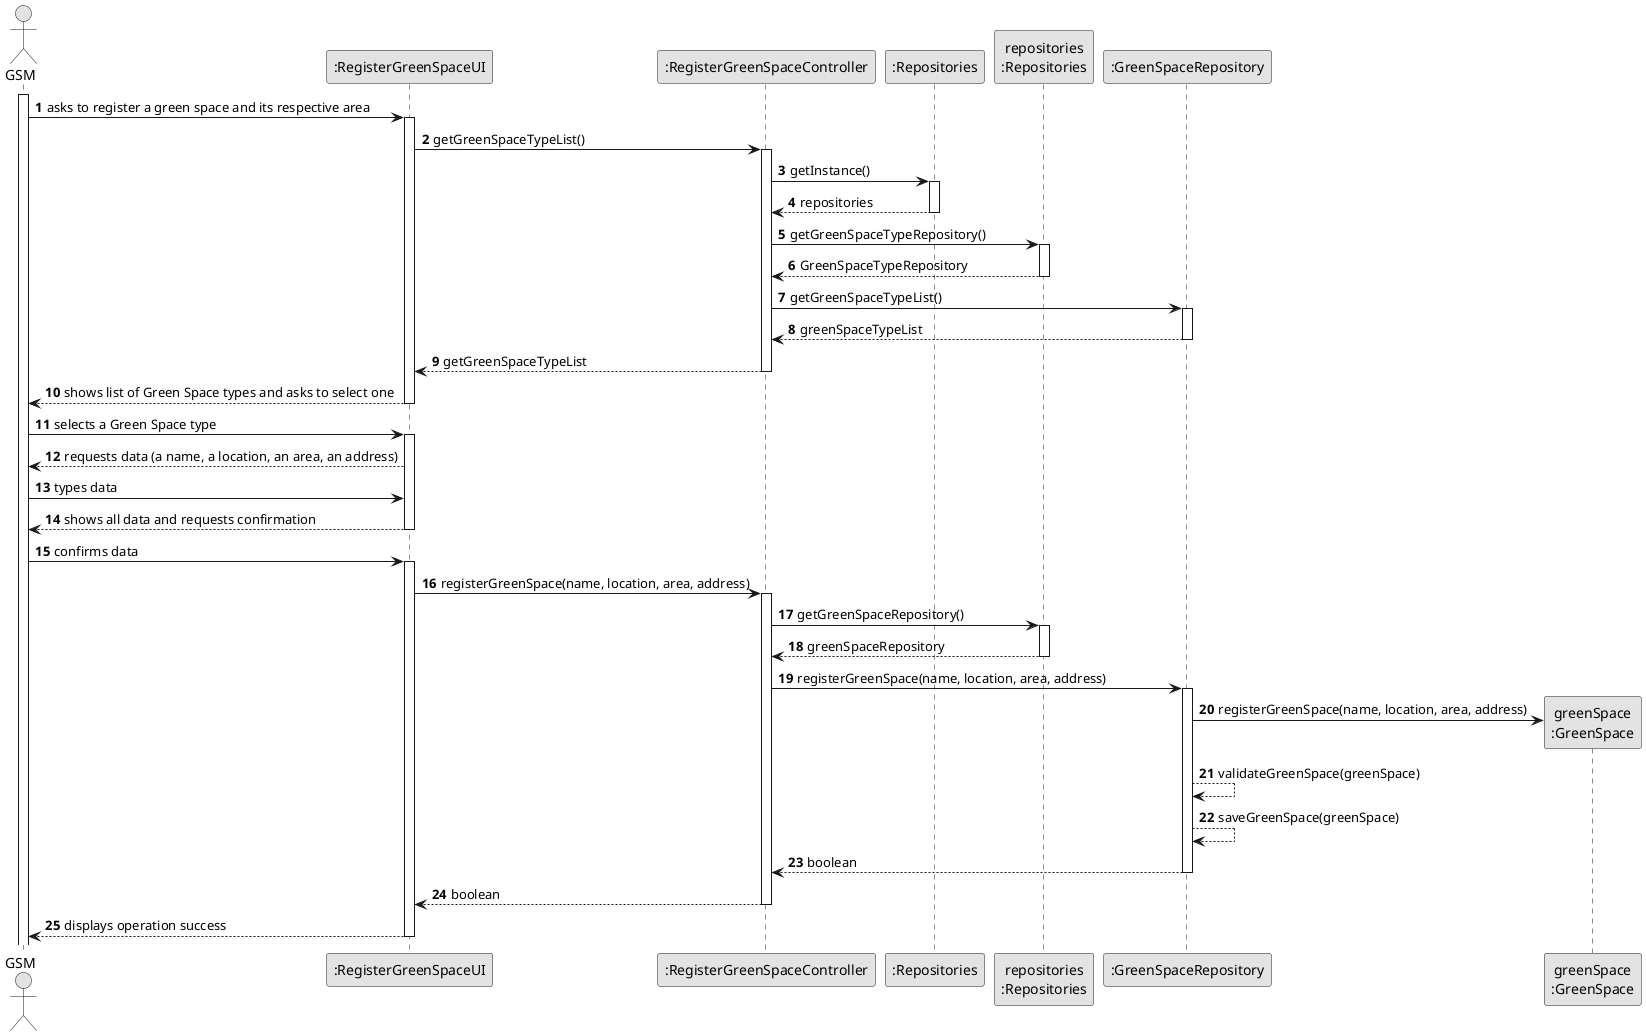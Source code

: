 @startuml
skinparam monochrome true
skinparam packageStyle rectangle
skinparam shadowing false

autonumber

'hide footbox
actor "GSM" as ADM
participant ":RegisterGreenSpaceUI" as UI
participant ":RegisterGreenSpaceController" as CTRL
participant ":Repositories" as RepositorySingleton
participant "repositories\n:Repositories" as PLAT

participant ":GreenSpaceRepository" as GSR
participant "greenSpace\n:GreenSpace" as GS

activate ADM

    ADM -> UI : asks to register a green space and its respective area
    activate UI

            UI -> CTRL : getGreenSpaceTypeList()
            activate CTRL

                CTRL -> RepositorySingleton : getInstance()
                activate RepositorySingleton

                    RepositorySingleton --> CTRL : repositories
                deactivate RepositorySingleton

                CTRL -> PLAT : getGreenSpaceTypeRepository()
                activate PLAT

                    PLAT --> CTRL : GreenSpaceTypeRepository
                deactivate PLAT

                CTRL -> GSR : getGreenSpaceTypeList()
                activate GSR

                    GSR --> CTRL : greenSpaceTypeList
                deactivate GSR

                CTRL --> UI : getGreenSpaceTypeList
            deactivate CTRL

            UI --> ADM : shows list of Green Space types and asks to select one
    deactivate UI

    ADM -> UI : selects a Green Space type
    activate UI

        UI --> ADM : requests data (a name, a location, an area, an address)

    ADM -> UI : types data


        UI --> ADM : shows all data and requests confirmation
    deactivate UI

    ADM -> UI : confirms data
    activate UI

            UI -> CTRL : registerGreenSpace(name, location, area, address)
            activate CTRL

                CTRL -> PLAT : getGreenSpaceRepository()
                activate PLAT

                    PLAT --> CTRL : greenSpaceRepository
                deactivate PLAT

                CTRL -> GSR : registerGreenSpace(name, location, area, address)
                activate GSR

                    GSR -> GS** : registerGreenSpace(name, location, area, address)
                    GSR --> GSR : validateGreenSpace(greenSpace)
                    GSR --> GSR : saveGreenSpace(greenSpace)
                    GSR --> CTRL : boolean
                deactivate GSR

                CTRL --> UI : boolean
            deactivate CTRL
        UI --> ADM : displays operation success

deactivate

@enduml
